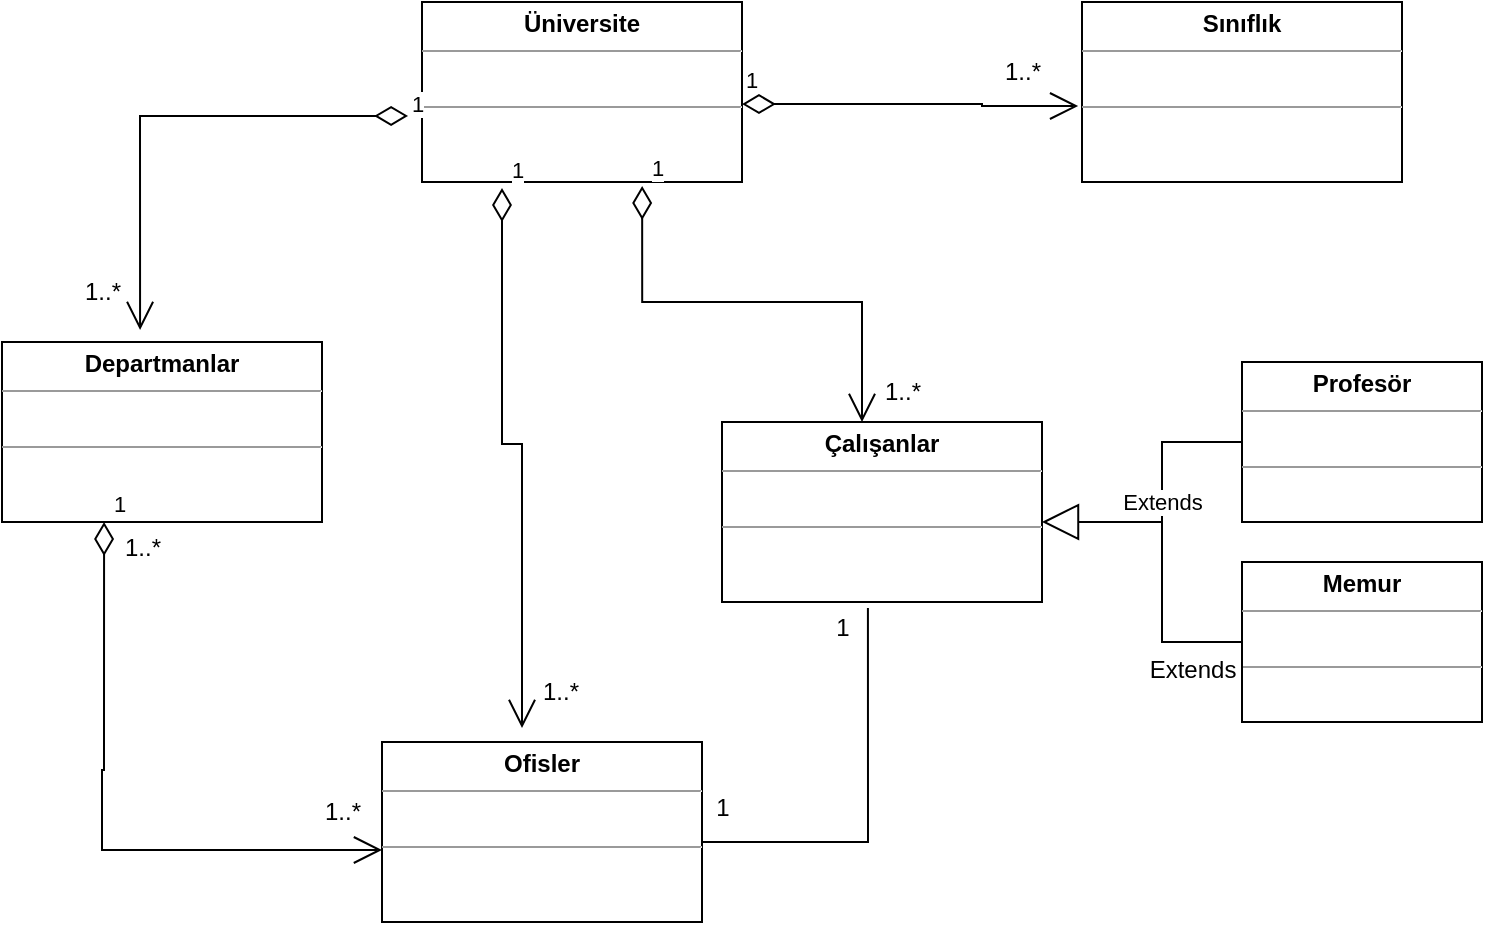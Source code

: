 <mxfile version="21.3.6" type="github">
  <diagram id="C5RBs43oDa-KdzZeNtuy" name="Page-1">
    <mxGraphModel dx="1114" dy="616" grid="1" gridSize="10" guides="0" tooltips="1" connect="1" arrows="1" fold="1" page="1" pageScale="1" pageWidth="827" pageHeight="1169" math="0" shadow="0">
      <root>
        <mxCell id="WIyWlLk6GJQsqaUBKTNV-0" />
        <mxCell id="WIyWlLk6GJQsqaUBKTNV-1" parent="WIyWlLk6GJQsqaUBKTNV-0" />
        <mxCell id="KohALJeJFHIbMTzUSbVZ-4" value="&lt;p style=&quot;margin:0px;margin-top:4px;text-align:center;&quot;&gt;&lt;b&gt;Üniversite&lt;/b&gt;&lt;/p&gt;&lt;hr size=&quot;1&quot;&gt;&lt;p style=&quot;margin:0px;margin-left:4px;&quot;&gt;&lt;br&gt;&lt;/p&gt;&lt;hr size=&quot;1&quot;&gt;&lt;p style=&quot;margin:0px;margin-left:4px;&quot;&gt;&lt;br&gt;&lt;/p&gt;" style="verticalAlign=top;align=left;overflow=fill;fontSize=12;fontFamily=Helvetica;html=1;whiteSpace=wrap;" vertex="1" parent="WIyWlLk6GJQsqaUBKTNV-1">
          <mxGeometry x="270" y="100" width="160" height="90" as="geometry" />
        </mxCell>
        <mxCell id="KohALJeJFHIbMTzUSbVZ-9" value="&lt;p style=&quot;margin:0px;margin-top:4px;text-align:center;&quot;&gt;&lt;b&gt;Sınıflık&lt;/b&gt;&lt;/p&gt;&lt;hr size=&quot;1&quot;&gt;&lt;p style=&quot;margin:0px;margin-left:4px;&quot;&gt;&lt;br&gt;&lt;/p&gt;&lt;hr size=&quot;1&quot;&gt;&lt;p style=&quot;margin:0px;margin-left:4px;&quot;&gt;&lt;br&gt;&lt;/p&gt;" style="verticalAlign=top;align=left;overflow=fill;fontSize=12;fontFamily=Helvetica;html=1;whiteSpace=wrap;" vertex="1" parent="WIyWlLk6GJQsqaUBKTNV-1">
          <mxGeometry x="600" y="100" width="160" height="90" as="geometry" />
        </mxCell>
        <mxCell id="KohALJeJFHIbMTzUSbVZ-10" value="&lt;p style=&quot;margin:0px;margin-top:4px;text-align:center;&quot;&gt;&lt;b&gt;Departmanlar&lt;/b&gt;&lt;/p&gt;&lt;hr size=&quot;1&quot;&gt;&lt;p style=&quot;margin:0px;margin-left:4px;&quot;&gt;&lt;br&gt;&lt;/p&gt;&lt;hr size=&quot;1&quot;&gt;&lt;p style=&quot;margin:0px;margin-left:4px;&quot;&gt;&lt;br&gt;&lt;/p&gt;" style="verticalAlign=top;align=left;overflow=fill;fontSize=12;fontFamily=Helvetica;html=1;whiteSpace=wrap;" vertex="1" parent="WIyWlLk6GJQsqaUBKTNV-1">
          <mxGeometry x="60" y="270" width="160" height="90" as="geometry" />
        </mxCell>
        <mxCell id="KohALJeJFHIbMTzUSbVZ-11" value="&lt;p style=&quot;margin:0px;margin-top:4px;text-align:center;&quot;&gt;&lt;b&gt;Çalışanlar&lt;/b&gt;&lt;/p&gt;&lt;hr size=&quot;1&quot;&gt;&lt;p style=&quot;margin:0px;margin-left:4px;&quot;&gt;&lt;br&gt;&lt;/p&gt;&lt;hr size=&quot;1&quot;&gt;&lt;p style=&quot;margin:0px;margin-left:4px;&quot;&gt;&lt;br&gt;&lt;/p&gt;" style="verticalAlign=top;align=left;overflow=fill;fontSize=12;fontFamily=Helvetica;html=1;whiteSpace=wrap;" vertex="1" parent="WIyWlLk6GJQsqaUBKTNV-1">
          <mxGeometry x="420" y="310" width="160" height="90" as="geometry" />
        </mxCell>
        <mxCell id="KohALJeJFHIbMTzUSbVZ-12" value="&lt;p style=&quot;margin:0px;margin-top:4px;text-align:center;&quot;&gt;&lt;b&gt;Ofisler&lt;/b&gt;&lt;/p&gt;&lt;hr size=&quot;1&quot;&gt;&lt;p style=&quot;margin:0px;margin-left:4px;&quot;&gt;&lt;br&gt;&lt;/p&gt;&lt;hr size=&quot;1&quot;&gt;&lt;p style=&quot;margin:0px;margin-left:4px;&quot;&gt;&lt;br&gt;&lt;/p&gt;" style="verticalAlign=top;align=left;overflow=fill;fontSize=12;fontFamily=Helvetica;html=1;whiteSpace=wrap;" vertex="1" parent="WIyWlLk6GJQsqaUBKTNV-1">
          <mxGeometry x="250" y="470" width="160" height="90" as="geometry" />
        </mxCell>
        <mxCell id="KohALJeJFHIbMTzUSbVZ-15" value="1" style="endArrow=open;html=1;endSize=12;startArrow=diamondThin;startSize=14;startFill=0;edgeStyle=orthogonalEdgeStyle;align=left;verticalAlign=bottom;rounded=0;exitX=1;exitY=0.578;exitDx=0;exitDy=0;exitPerimeter=0;entryX=-0.012;entryY=0.589;entryDx=0;entryDy=0;entryPerimeter=0;" edge="1" parent="WIyWlLk6GJQsqaUBKTNV-1">
          <mxGeometry x="-1" y="3" relative="1" as="geometry">
            <mxPoint x="430" y="151.02" as="sourcePoint" />
            <mxPoint x="598.08" y="152.01" as="targetPoint" />
            <Array as="points">
              <mxPoint x="550" y="151" />
              <mxPoint x="550" y="152" />
            </Array>
          </mxGeometry>
        </mxCell>
        <mxCell id="KohALJeJFHIbMTzUSbVZ-20" value="1" style="endArrow=open;html=1;endSize=12;startArrow=diamondThin;startSize=14;startFill=0;edgeStyle=orthogonalEdgeStyle;align=left;verticalAlign=bottom;rounded=0;entryX=0.494;entryY=-0.067;entryDx=0;entryDy=0;entryPerimeter=0;exitX=0.019;exitY=0.633;exitDx=0;exitDy=0;exitPerimeter=0;" edge="1" parent="WIyWlLk6GJQsqaUBKTNV-1">
          <mxGeometry x="-1" y="3" relative="1" as="geometry">
            <mxPoint x="263.04" y="156.97" as="sourcePoint" />
            <mxPoint x="129.04" y="263.97" as="targetPoint" />
            <Array as="points">
              <mxPoint x="129" y="157" />
            </Array>
          </mxGeometry>
        </mxCell>
        <mxCell id="KohALJeJFHIbMTzUSbVZ-21" value="1" style="endArrow=open;html=1;endSize=12;startArrow=diamondThin;startSize=14;startFill=0;edgeStyle=orthogonalEdgeStyle;align=left;verticalAlign=bottom;rounded=0;exitX=0.688;exitY=1.022;exitDx=0;exitDy=0;exitPerimeter=0;" edge="1" parent="WIyWlLk6GJQsqaUBKTNV-1" source="KohALJeJFHIbMTzUSbVZ-4">
          <mxGeometry x="-1" y="3" relative="1" as="geometry">
            <mxPoint x="330" y="310" as="sourcePoint" />
            <mxPoint x="490" y="310" as="targetPoint" />
            <Array as="points">
              <mxPoint x="380" y="250" />
              <mxPoint x="490" y="250" />
            </Array>
          </mxGeometry>
        </mxCell>
        <mxCell id="KohALJeJFHIbMTzUSbVZ-22" value="1" style="endArrow=open;html=1;endSize=12;startArrow=diamondThin;startSize=14;startFill=0;edgeStyle=orthogonalEdgeStyle;align=left;verticalAlign=bottom;rounded=0;exitX=0.25;exitY=1;exitDx=0;exitDy=0;" edge="1" parent="WIyWlLk6GJQsqaUBKTNV-1">
          <mxGeometry x="-1" y="3" relative="1" as="geometry">
            <mxPoint x="310" y="193" as="sourcePoint" />
            <mxPoint x="320" y="463" as="targetPoint" />
            <Array as="points">
              <mxPoint x="310" y="321" />
              <mxPoint x="320" y="321" />
            </Array>
          </mxGeometry>
        </mxCell>
        <mxCell id="KohALJeJFHIbMTzUSbVZ-23" value="1" style="endArrow=open;html=1;endSize=12;startArrow=diamondThin;startSize=14;startFill=0;edgeStyle=orthogonalEdgeStyle;align=left;verticalAlign=bottom;rounded=0;exitX=0.319;exitY=0.956;exitDx=0;exitDy=0;exitPerimeter=0;" edge="1" parent="WIyWlLk6GJQsqaUBKTNV-1">
          <mxGeometry x="-1" y="3" relative="1" as="geometry">
            <mxPoint x="111.04" y="360.04" as="sourcePoint" />
            <mxPoint x="250" y="524" as="targetPoint" />
            <Array as="points">
              <mxPoint x="111" y="484" />
              <mxPoint x="110" y="484" />
              <mxPoint x="110" y="524" />
            </Array>
          </mxGeometry>
        </mxCell>
        <mxCell id="KohALJeJFHIbMTzUSbVZ-39" value="" style="endArrow=none;html=1;rounded=0;align=center;verticalAlign=top;endFill=0;labelBackgroundColor=none;entryX=0.456;entryY=1.033;entryDx=0;entryDy=0;entryPerimeter=0;" edge="1" parent="WIyWlLk6GJQsqaUBKTNV-1" target="KohALJeJFHIbMTzUSbVZ-11">
          <mxGeometry relative="1" as="geometry">
            <mxPoint x="410" y="520" as="sourcePoint" />
            <mxPoint x="570" y="520" as="targetPoint" />
            <Array as="points">
              <mxPoint x="493" y="520" />
            </Array>
          </mxGeometry>
        </mxCell>
        <mxCell id="KohALJeJFHIbMTzUSbVZ-45" value="1" style="text;html=1;align=center;verticalAlign=middle;resizable=0;points=[];autosize=1;strokeColor=none;fillColor=none;" vertex="1" parent="WIyWlLk6GJQsqaUBKTNV-1">
          <mxGeometry x="405" y="488" width="30" height="30" as="geometry" />
        </mxCell>
        <mxCell id="KohALJeJFHIbMTzUSbVZ-46" value="&lt;p style=&quot;margin:0px;margin-top:4px;text-align:center;&quot;&gt;&lt;b&gt;Profesör&lt;/b&gt;&lt;/p&gt;&lt;hr size=&quot;1&quot;&gt;&lt;p style=&quot;margin:0px;margin-left:4px;&quot;&gt;&lt;br&gt;&lt;/p&gt;&lt;hr size=&quot;1&quot;&gt;&lt;p style=&quot;margin:0px;margin-left:4px;&quot;&gt;&lt;br&gt;&lt;/p&gt;" style="verticalAlign=top;align=left;overflow=fill;fontSize=12;fontFamily=Helvetica;html=1;whiteSpace=wrap;" vertex="1" parent="WIyWlLk6GJQsqaUBKTNV-1">
          <mxGeometry x="680" y="280" width="120" height="80" as="geometry" />
        </mxCell>
        <mxCell id="KohALJeJFHIbMTzUSbVZ-47" value="&lt;p style=&quot;margin:0px;margin-top:4px;text-align:center;&quot;&gt;&lt;b&gt;Memur&lt;/b&gt;&lt;/p&gt;&lt;hr size=&quot;1&quot;&gt;&lt;p style=&quot;margin:0px;margin-left:4px;&quot;&gt;&lt;br&gt;&lt;/p&gt;&lt;hr size=&quot;1&quot;&gt;&lt;p style=&quot;margin:0px;margin-left:4px;&quot;&gt;&lt;br&gt;&lt;/p&gt;" style="verticalAlign=top;align=left;overflow=fill;fontSize=12;fontFamily=Helvetica;html=1;whiteSpace=wrap;" vertex="1" parent="WIyWlLk6GJQsqaUBKTNV-1">
          <mxGeometry x="680" y="380" width="120" height="80" as="geometry" />
        </mxCell>
        <mxCell id="KohALJeJFHIbMTzUSbVZ-48" value="Extends" style="endArrow=block;endSize=16;endFill=0;html=1;rounded=0;exitX=0;exitY=0.5;exitDx=0;exitDy=0;" edge="1" parent="WIyWlLk6GJQsqaUBKTNV-1" source="KohALJeJFHIbMTzUSbVZ-46">
          <mxGeometry width="160" relative="1" as="geometry">
            <mxPoint x="740" y="380" as="sourcePoint" />
            <mxPoint x="580" y="360" as="targetPoint" />
            <Array as="points">
              <mxPoint x="640" y="320" />
              <mxPoint x="640" y="360" />
            </Array>
          </mxGeometry>
        </mxCell>
        <mxCell id="KohALJeJFHIbMTzUSbVZ-50" value="" style="endArrow=none;html=1;edgeStyle=orthogonalEdgeStyle;rounded=0;" edge="1" parent="WIyWlLk6GJQsqaUBKTNV-1">
          <mxGeometry relative="1" as="geometry">
            <mxPoint x="610" y="360" as="sourcePoint" />
            <mxPoint x="680" y="440" as="targetPoint" />
            <Array as="points">
              <mxPoint x="640" y="360" />
              <mxPoint x="640" y="420" />
              <mxPoint x="680" y="420" />
            </Array>
          </mxGeometry>
        </mxCell>
        <mxCell id="KohALJeJFHIbMTzUSbVZ-54" value="Extends" style="text;html=1;align=center;verticalAlign=middle;resizable=0;points=[];autosize=1;strokeColor=none;fillColor=none;" vertex="1" parent="WIyWlLk6GJQsqaUBKTNV-1">
          <mxGeometry x="620" y="419" width="70" height="30" as="geometry" />
        </mxCell>
        <mxCell id="KohALJeJFHIbMTzUSbVZ-58" value="1" style="text;html=1;align=center;verticalAlign=middle;resizable=0;points=[];autosize=1;strokeColor=none;fillColor=none;" vertex="1" parent="WIyWlLk6GJQsqaUBKTNV-1">
          <mxGeometry x="465" y="398" width="30" height="30" as="geometry" />
        </mxCell>
        <mxCell id="KohALJeJFHIbMTzUSbVZ-59" value="1..*" style="text;html=1;align=center;verticalAlign=middle;resizable=0;points=[];autosize=1;strokeColor=none;fillColor=none;" vertex="1" parent="WIyWlLk6GJQsqaUBKTNV-1">
          <mxGeometry x="110" y="358" width="40" height="30" as="geometry" />
        </mxCell>
        <mxCell id="KohALJeJFHIbMTzUSbVZ-60" value="1..*" style="text;html=1;align=center;verticalAlign=middle;resizable=0;points=[];autosize=1;strokeColor=none;fillColor=none;" vertex="1" parent="WIyWlLk6GJQsqaUBKTNV-1">
          <mxGeometry x="210" y="490" width="40" height="30" as="geometry" />
        </mxCell>
        <mxCell id="KohALJeJFHIbMTzUSbVZ-64" value="1..*" style="text;html=1;align=center;verticalAlign=middle;resizable=0;points=[];autosize=1;strokeColor=none;fillColor=none;" vertex="1" parent="WIyWlLk6GJQsqaUBKTNV-1">
          <mxGeometry x="490" y="280" width="40" height="30" as="geometry" />
        </mxCell>
        <mxCell id="KohALJeJFHIbMTzUSbVZ-65" value="1..*" style="text;html=1;align=center;verticalAlign=middle;resizable=0;points=[];autosize=1;strokeColor=none;fillColor=none;" vertex="1" parent="WIyWlLk6GJQsqaUBKTNV-1">
          <mxGeometry x="550" y="120" width="40" height="30" as="geometry" />
        </mxCell>
        <mxCell id="KohALJeJFHIbMTzUSbVZ-66" value="1..*" style="text;html=1;align=center;verticalAlign=middle;resizable=0;points=[];autosize=1;strokeColor=none;fillColor=none;" vertex="1" parent="WIyWlLk6GJQsqaUBKTNV-1">
          <mxGeometry x="90" y="230" width="40" height="30" as="geometry" />
        </mxCell>
        <mxCell id="KohALJeJFHIbMTzUSbVZ-67" value="1..*" style="text;html=1;align=center;verticalAlign=middle;resizable=0;points=[];autosize=1;strokeColor=none;fillColor=none;" vertex="1" parent="WIyWlLk6GJQsqaUBKTNV-1">
          <mxGeometry x="319" y="430" width="40" height="30" as="geometry" />
        </mxCell>
      </root>
    </mxGraphModel>
  </diagram>
</mxfile>
